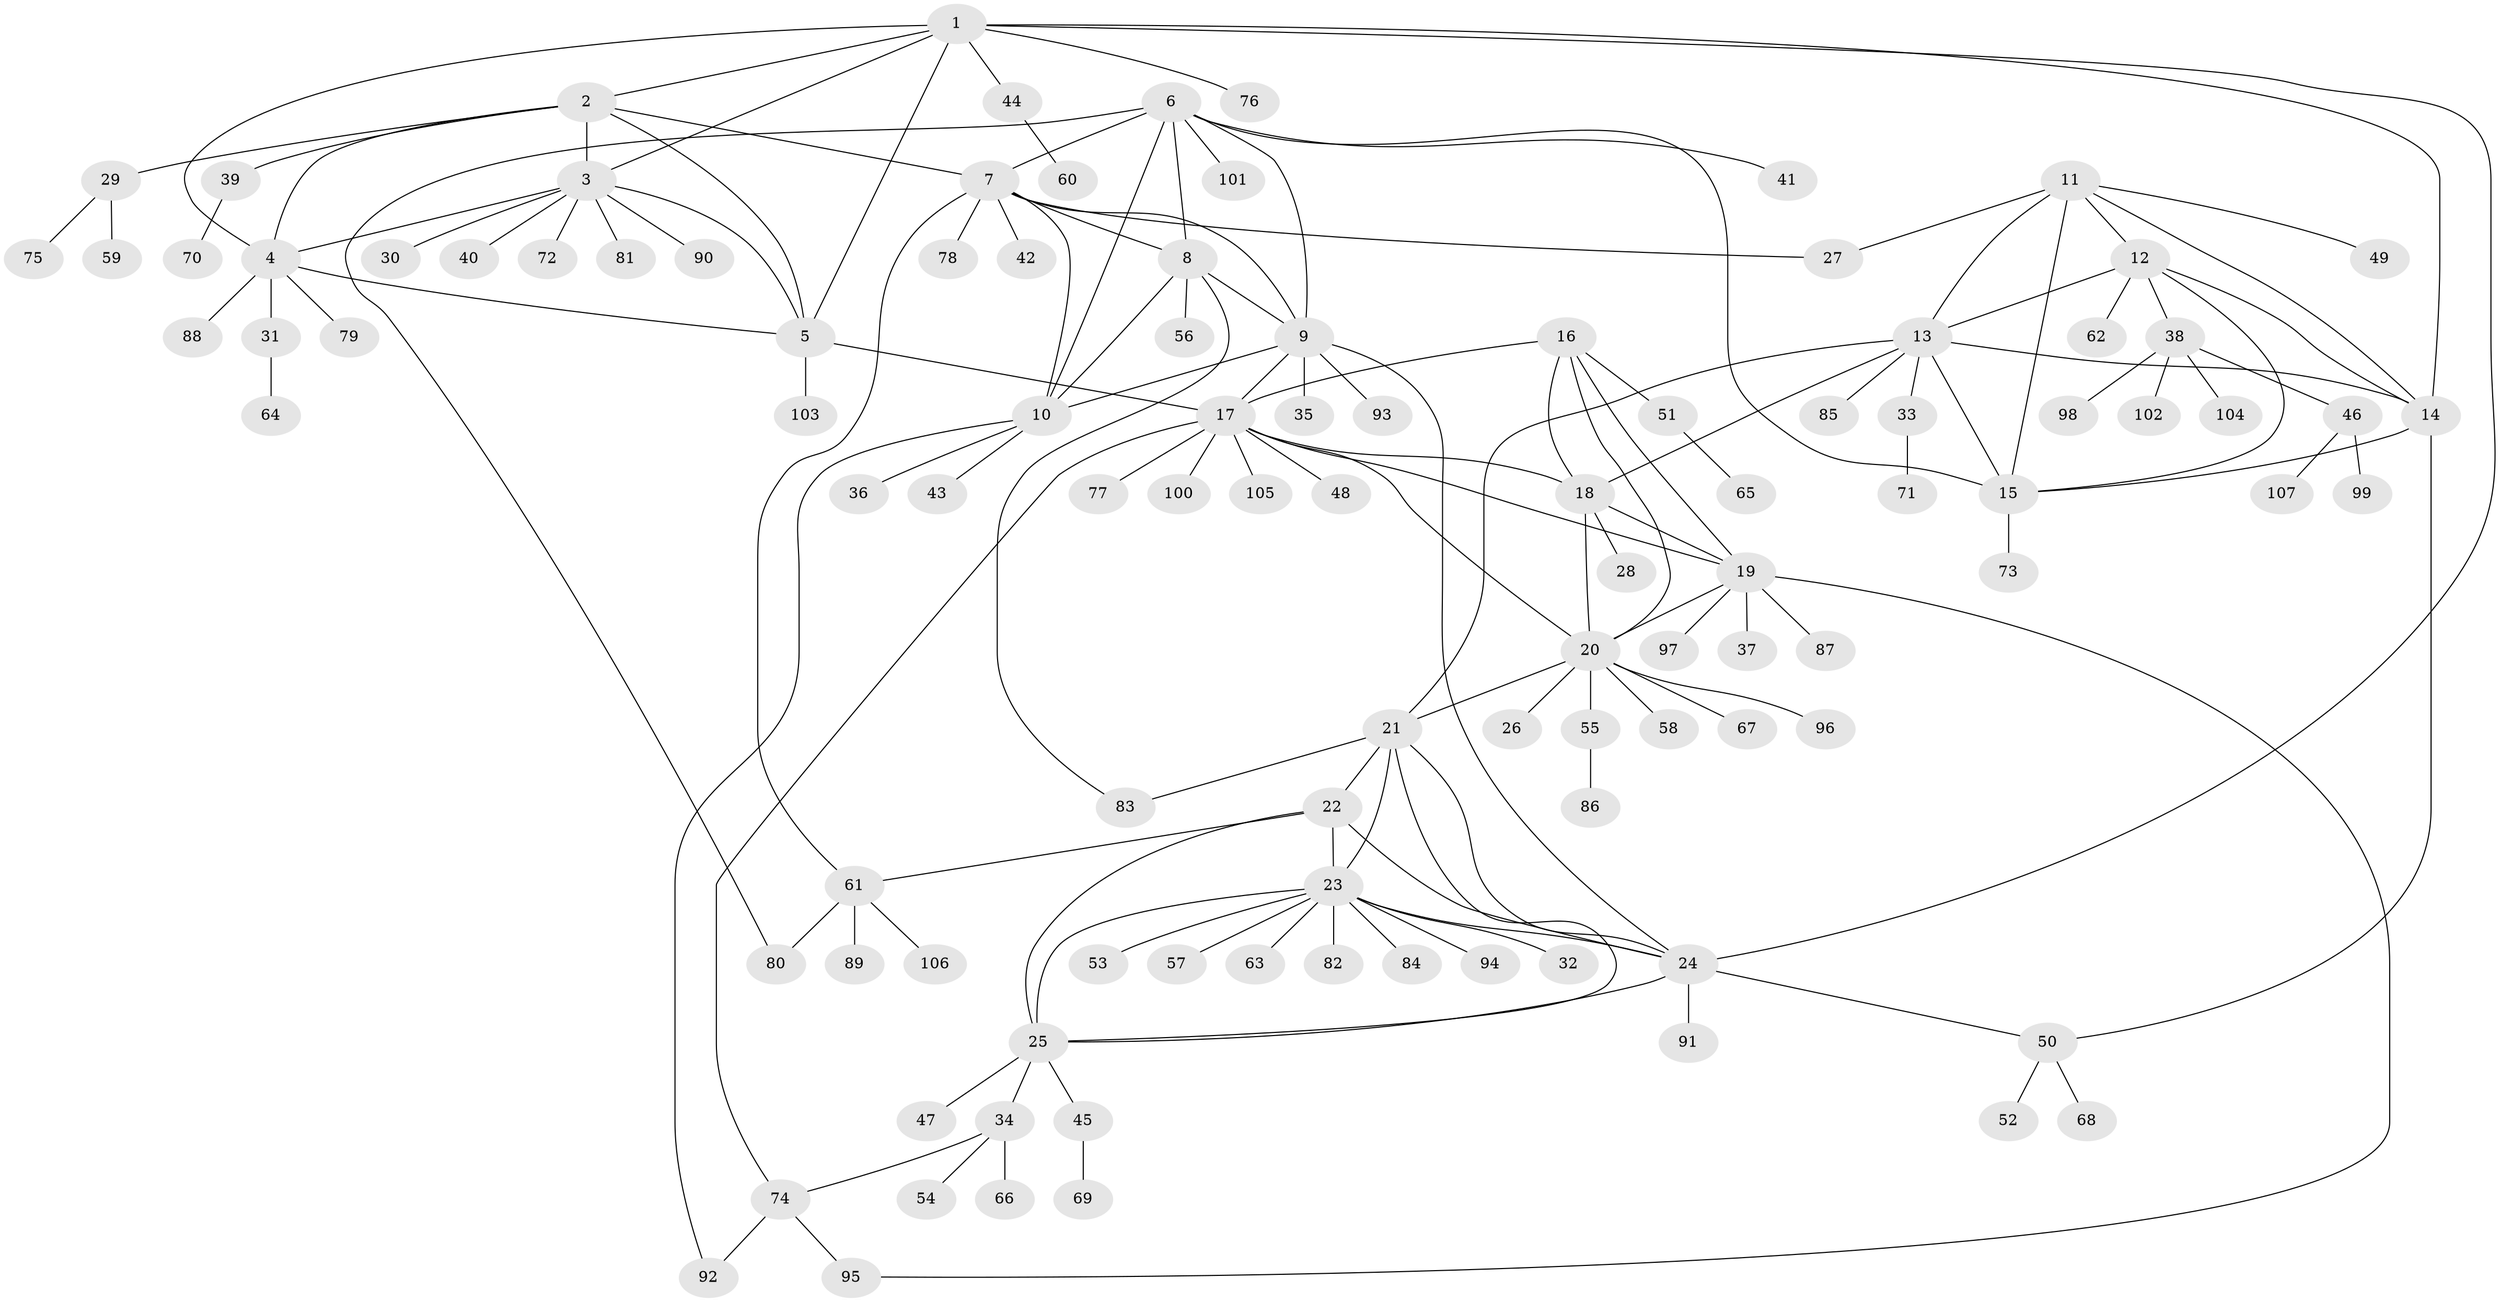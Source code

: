 // coarse degree distribution, {6: 0.05, 11: 0.0125, 5: 0.0125, 4: 0.075, 9: 0.025, 8: 0.025, 3: 0.0375, 14: 0.0125, 13: 0.0125, 7: 0.0125, 1: 0.6125, 2: 0.1125}
// Generated by graph-tools (version 1.1) at 2025/42/03/06/25 10:42:11]
// undirected, 107 vertices, 150 edges
graph export_dot {
graph [start="1"]
  node [color=gray90,style=filled];
  1;
  2;
  3;
  4;
  5;
  6;
  7;
  8;
  9;
  10;
  11;
  12;
  13;
  14;
  15;
  16;
  17;
  18;
  19;
  20;
  21;
  22;
  23;
  24;
  25;
  26;
  27;
  28;
  29;
  30;
  31;
  32;
  33;
  34;
  35;
  36;
  37;
  38;
  39;
  40;
  41;
  42;
  43;
  44;
  45;
  46;
  47;
  48;
  49;
  50;
  51;
  52;
  53;
  54;
  55;
  56;
  57;
  58;
  59;
  60;
  61;
  62;
  63;
  64;
  65;
  66;
  67;
  68;
  69;
  70;
  71;
  72;
  73;
  74;
  75;
  76;
  77;
  78;
  79;
  80;
  81;
  82;
  83;
  84;
  85;
  86;
  87;
  88;
  89;
  90;
  91;
  92;
  93;
  94;
  95;
  96;
  97;
  98;
  99;
  100;
  101;
  102;
  103;
  104;
  105;
  106;
  107;
  1 -- 2;
  1 -- 3;
  1 -- 4;
  1 -- 5;
  1 -- 14;
  1 -- 24;
  1 -- 44;
  1 -- 76;
  2 -- 3;
  2 -- 4;
  2 -- 5;
  2 -- 7;
  2 -- 29;
  2 -- 39;
  3 -- 4;
  3 -- 5;
  3 -- 30;
  3 -- 40;
  3 -- 72;
  3 -- 81;
  3 -- 90;
  4 -- 5;
  4 -- 31;
  4 -- 79;
  4 -- 88;
  5 -- 17;
  5 -- 103;
  6 -- 7;
  6 -- 8;
  6 -- 9;
  6 -- 10;
  6 -- 15;
  6 -- 41;
  6 -- 80;
  6 -- 101;
  7 -- 8;
  7 -- 9;
  7 -- 10;
  7 -- 27;
  7 -- 42;
  7 -- 61;
  7 -- 78;
  8 -- 9;
  8 -- 10;
  8 -- 56;
  8 -- 83;
  9 -- 10;
  9 -- 17;
  9 -- 24;
  9 -- 35;
  9 -- 93;
  10 -- 36;
  10 -- 43;
  10 -- 92;
  11 -- 12;
  11 -- 13;
  11 -- 14;
  11 -- 15;
  11 -- 27;
  11 -- 49;
  12 -- 13;
  12 -- 14;
  12 -- 15;
  12 -- 38;
  12 -- 62;
  13 -- 14;
  13 -- 15;
  13 -- 18;
  13 -- 21;
  13 -- 33;
  13 -- 85;
  14 -- 15;
  14 -- 50;
  15 -- 73;
  16 -- 17;
  16 -- 18;
  16 -- 19;
  16 -- 20;
  16 -- 51;
  17 -- 18;
  17 -- 19;
  17 -- 20;
  17 -- 48;
  17 -- 74;
  17 -- 77;
  17 -- 100;
  17 -- 105;
  18 -- 19;
  18 -- 20;
  18 -- 28;
  19 -- 20;
  19 -- 37;
  19 -- 87;
  19 -- 95;
  19 -- 97;
  20 -- 21;
  20 -- 26;
  20 -- 55;
  20 -- 58;
  20 -- 67;
  20 -- 96;
  21 -- 22;
  21 -- 23;
  21 -- 24;
  21 -- 25;
  21 -- 83;
  22 -- 23;
  22 -- 24;
  22 -- 25;
  22 -- 61;
  23 -- 24;
  23 -- 25;
  23 -- 32;
  23 -- 53;
  23 -- 57;
  23 -- 63;
  23 -- 82;
  23 -- 84;
  23 -- 94;
  24 -- 25;
  24 -- 50;
  24 -- 91;
  25 -- 34;
  25 -- 45;
  25 -- 47;
  29 -- 59;
  29 -- 75;
  31 -- 64;
  33 -- 71;
  34 -- 54;
  34 -- 66;
  34 -- 74;
  38 -- 46;
  38 -- 98;
  38 -- 102;
  38 -- 104;
  39 -- 70;
  44 -- 60;
  45 -- 69;
  46 -- 99;
  46 -- 107;
  50 -- 52;
  50 -- 68;
  51 -- 65;
  55 -- 86;
  61 -- 80;
  61 -- 89;
  61 -- 106;
  74 -- 92;
  74 -- 95;
}
